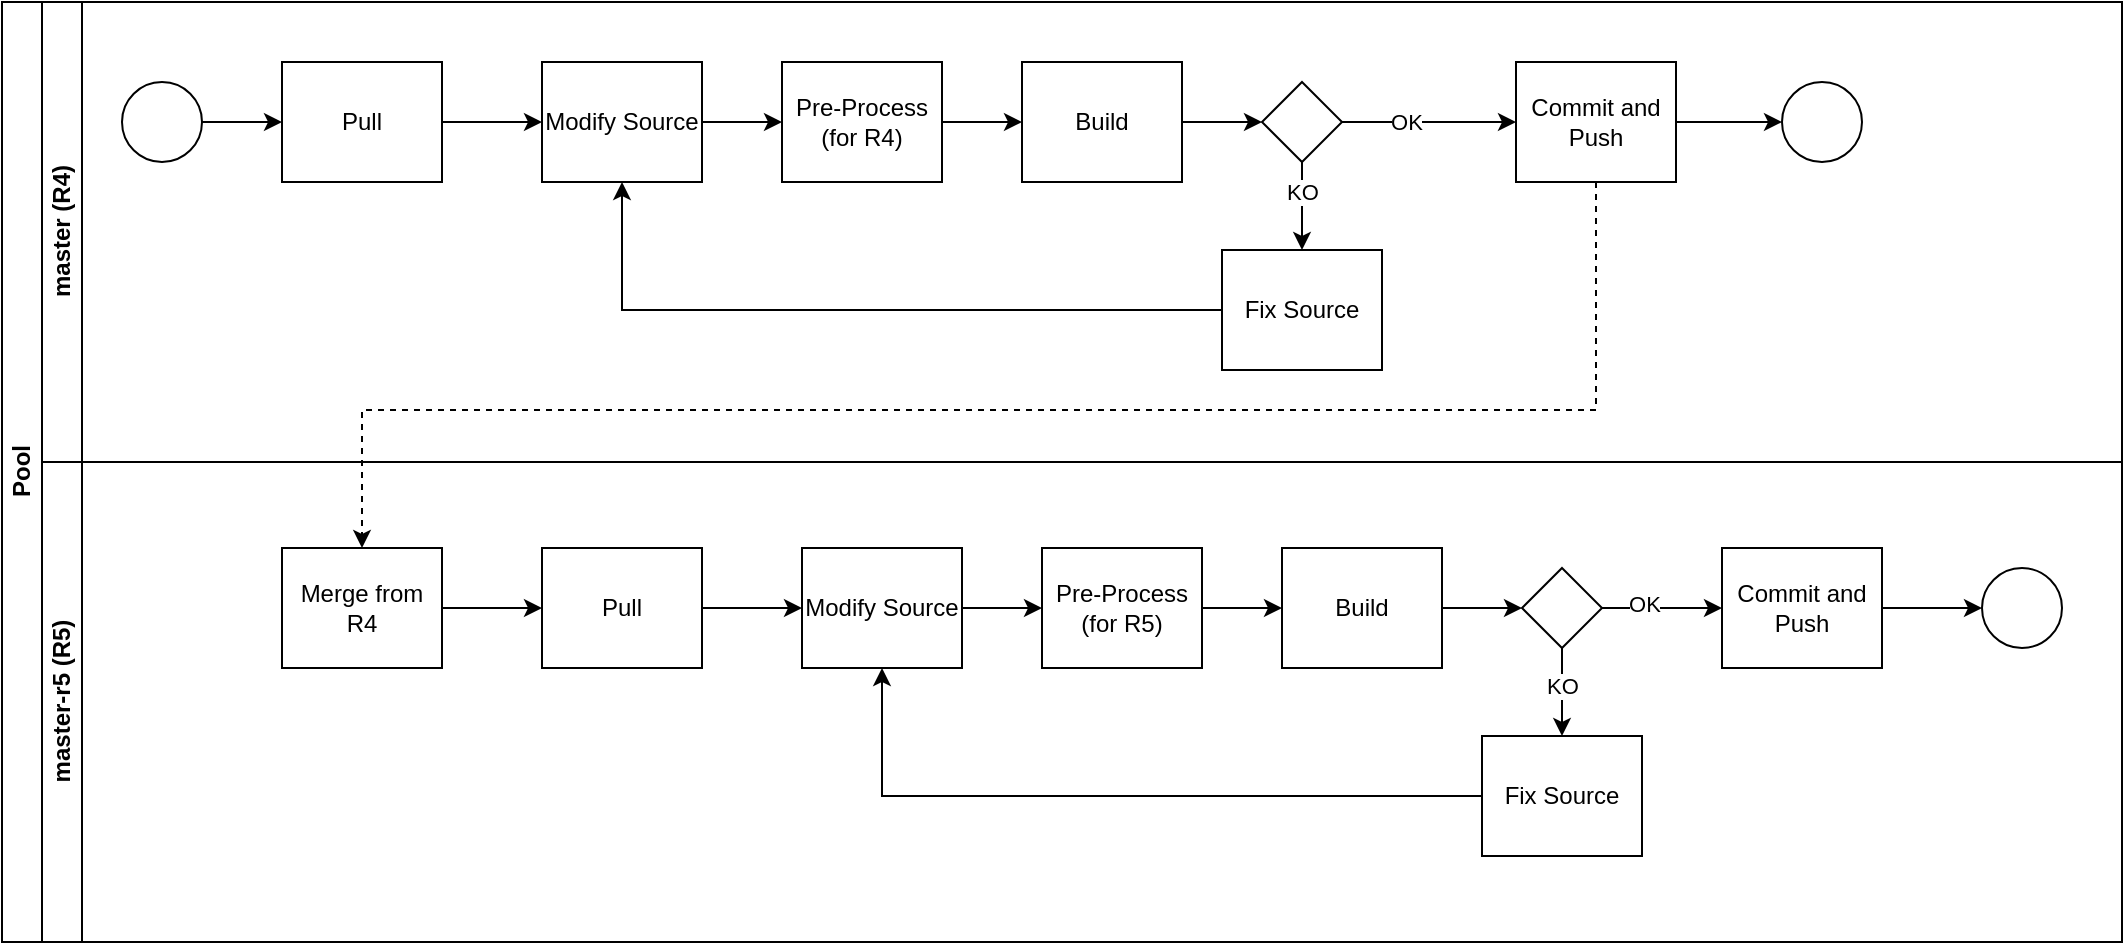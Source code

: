 <mxfile version="25.0.3">
  <diagram id="prtHgNgQTEPvFCAcTncT" name="Page-1">
    <mxGraphModel dx="2074" dy="1098" grid="1" gridSize="10" guides="1" tooltips="1" connect="1" arrows="1" fold="1" page="1" pageScale="1" pageWidth="827" pageHeight="1169" math="0" shadow="0">
      <root>
        <mxCell id="0" />
        <mxCell id="1" parent="0" />
        <mxCell id="dNxyNK7c78bLwvsdeMH5-19" value="Pool" style="swimlane;html=1;childLayout=stackLayout;resizeParent=1;resizeParentMax=0;horizontal=0;startSize=20;horizontalStack=0;" parent="1" vertex="1">
          <mxGeometry x="120" y="116" width="1060" height="470" as="geometry" />
        </mxCell>
        <mxCell id="dNxyNK7c78bLwvsdeMH5-20" value="master (R4)" style="swimlane;html=1;startSize=20;horizontal=0;" parent="dNxyNK7c78bLwvsdeMH5-19" vertex="1">
          <mxGeometry x="20" width="1040" height="230" as="geometry" />
        </mxCell>
        <mxCell id="JO76yRx2_LEAyGyFghfK-22" value="" style="edgeStyle=orthogonalEdgeStyle;rounded=0;orthogonalLoop=1;jettySize=auto;html=1;" edge="1" parent="dNxyNK7c78bLwvsdeMH5-20" source="dNxyNK7c78bLwvsdeMH5-23" target="JO76yRx2_LEAyGyFghfK-21">
          <mxGeometry relative="1" as="geometry" />
        </mxCell>
        <mxCell id="dNxyNK7c78bLwvsdeMH5-23" value="" style="ellipse;whiteSpace=wrap;html=1;" parent="dNxyNK7c78bLwvsdeMH5-20" vertex="1">
          <mxGeometry x="40" y="40" width="40" height="40" as="geometry" />
        </mxCell>
        <mxCell id="JO76yRx2_LEAyGyFghfK-2" style="edgeStyle=orthogonalEdgeStyle;rounded=0;orthogonalLoop=1;jettySize=auto;html=1;exitX=1;exitY=0.5;exitDx=0;exitDy=0;entryX=0;entryY=0.5;entryDx=0;entryDy=0;" edge="1" parent="dNxyNK7c78bLwvsdeMH5-20" source="dNxyNK7c78bLwvsdeMH5-24" target="dNxyNK7c78bLwvsdeMH5-30">
          <mxGeometry relative="1" as="geometry" />
        </mxCell>
        <mxCell id="dNxyNK7c78bLwvsdeMH5-24" value="Modify Source" style="rounded=0;whiteSpace=wrap;html=1;fontFamily=Helvetica;fontSize=12;fontColor=#000000;align=center;" parent="dNxyNK7c78bLwvsdeMH5-20" vertex="1">
          <mxGeometry x="250" y="30" width="80" height="60" as="geometry" />
        </mxCell>
        <mxCell id="JO76yRx2_LEAyGyFghfK-24" value="" style="edgeStyle=orthogonalEdgeStyle;rounded=0;orthogonalLoop=1;jettySize=auto;html=1;" edge="1" parent="dNxyNK7c78bLwvsdeMH5-20" source="dNxyNK7c78bLwvsdeMH5-30" target="JO76yRx2_LEAyGyFghfK-16">
          <mxGeometry relative="1" as="geometry" />
        </mxCell>
        <mxCell id="dNxyNK7c78bLwvsdeMH5-30" value="Pre-Process (for R4)" style="rounded=0;whiteSpace=wrap;html=1;fontFamily=Helvetica;fontSize=12;fontColor=#000000;align=center;" parent="dNxyNK7c78bLwvsdeMH5-20" vertex="1">
          <mxGeometry x="370" y="30" width="80" height="60" as="geometry" />
        </mxCell>
        <mxCell id="JO76yRx2_LEAyGyFghfK-28" value="" style="edgeStyle=orthogonalEdgeStyle;rounded=0;orthogonalLoop=1;jettySize=auto;html=1;" edge="1" parent="dNxyNK7c78bLwvsdeMH5-20" source="JO76yRx2_LEAyGyFghfK-4" target="dNxyNK7c78bLwvsdeMH5-32">
          <mxGeometry relative="1" as="geometry" />
        </mxCell>
        <mxCell id="JO76yRx2_LEAyGyFghfK-4" value="Commit and Push" style="rounded=0;whiteSpace=wrap;html=1;fontFamily=Helvetica;fontSize=12;fontColor=#000000;align=center;" vertex="1" parent="dNxyNK7c78bLwvsdeMH5-20">
          <mxGeometry x="737" y="30" width="80" height="60" as="geometry" />
        </mxCell>
        <mxCell id="JO76yRx2_LEAyGyFghfK-20" value="" style="edgeStyle=orthogonalEdgeStyle;rounded=0;orthogonalLoop=1;jettySize=auto;html=1;" edge="1" parent="dNxyNK7c78bLwvsdeMH5-20" source="dNxyNK7c78bLwvsdeMH5-28" target="JO76yRx2_LEAyGyFghfK-17">
          <mxGeometry relative="1" as="geometry" />
        </mxCell>
        <mxCell id="JO76yRx2_LEAyGyFghfK-51" value="KO" style="edgeLabel;html=1;align=center;verticalAlign=middle;resizable=0;points=[];" vertex="1" connectable="0" parent="JO76yRx2_LEAyGyFghfK-20">
          <mxGeometry x="-0.333" relative="1" as="geometry">
            <mxPoint as="offset" />
          </mxGeometry>
        </mxCell>
        <mxCell id="JO76yRx2_LEAyGyFghfK-26" value="" style="edgeStyle=orthogonalEdgeStyle;rounded=0;orthogonalLoop=1;jettySize=auto;html=1;" edge="1" parent="dNxyNK7c78bLwvsdeMH5-20" source="dNxyNK7c78bLwvsdeMH5-28" target="JO76yRx2_LEAyGyFghfK-4">
          <mxGeometry relative="1" as="geometry" />
        </mxCell>
        <mxCell id="JO76yRx2_LEAyGyFghfK-50" value="OK" style="edgeLabel;html=1;align=center;verticalAlign=middle;resizable=0;points=[];" vertex="1" connectable="0" parent="JO76yRx2_LEAyGyFghfK-26">
          <mxGeometry x="-0.272" relative="1" as="geometry">
            <mxPoint as="offset" />
          </mxGeometry>
        </mxCell>
        <mxCell id="dNxyNK7c78bLwvsdeMH5-28" value="" style="rhombus;whiteSpace=wrap;html=1;fontFamily=Helvetica;fontSize=12;fontColor=#000000;align=center;" parent="dNxyNK7c78bLwvsdeMH5-20" vertex="1">
          <mxGeometry x="610" y="40" width="40" height="40" as="geometry" />
        </mxCell>
        <mxCell id="JO76yRx2_LEAyGyFghfK-9" style="edgeStyle=orthogonalEdgeStyle;rounded=0;orthogonalLoop=1;jettySize=auto;html=1;exitX=0.5;exitY=1;exitDx=0;exitDy=0;" edge="1" parent="dNxyNK7c78bLwvsdeMH5-20" source="dNxyNK7c78bLwvsdeMH5-28" target="dNxyNK7c78bLwvsdeMH5-28">
          <mxGeometry relative="1" as="geometry" />
        </mxCell>
        <mxCell id="JO76yRx2_LEAyGyFghfK-19" style="edgeStyle=orthogonalEdgeStyle;rounded=0;orthogonalLoop=1;jettySize=auto;html=1;entryX=0.5;entryY=1;entryDx=0;entryDy=0;" edge="1" parent="dNxyNK7c78bLwvsdeMH5-20" source="JO76yRx2_LEAyGyFghfK-17" target="dNxyNK7c78bLwvsdeMH5-24">
          <mxGeometry relative="1" as="geometry" />
        </mxCell>
        <mxCell id="JO76yRx2_LEAyGyFghfK-17" value="Fix Source" style="rounded=0;whiteSpace=wrap;html=1;fontFamily=Helvetica;fontSize=12;fontColor=#000000;align=center;" vertex="1" parent="dNxyNK7c78bLwvsdeMH5-20">
          <mxGeometry x="590" y="124" width="80" height="60" as="geometry" />
        </mxCell>
        <mxCell id="JO76yRx2_LEAyGyFghfK-25" value="" style="edgeStyle=orthogonalEdgeStyle;rounded=0;orthogonalLoop=1;jettySize=auto;html=1;" edge="1" parent="dNxyNK7c78bLwvsdeMH5-20" source="JO76yRx2_LEAyGyFghfK-16" target="dNxyNK7c78bLwvsdeMH5-28">
          <mxGeometry relative="1" as="geometry" />
        </mxCell>
        <mxCell id="JO76yRx2_LEAyGyFghfK-16" value="Build" style="rounded=0;whiteSpace=wrap;html=1;fontFamily=Helvetica;fontSize=12;fontColor=#000000;align=center;" vertex="1" parent="dNxyNK7c78bLwvsdeMH5-20">
          <mxGeometry x="490" y="30" width="80" height="60" as="geometry" />
        </mxCell>
        <mxCell id="JO76yRx2_LEAyGyFghfK-23" value="" style="edgeStyle=orthogonalEdgeStyle;rounded=0;orthogonalLoop=1;jettySize=auto;html=1;" edge="1" parent="dNxyNK7c78bLwvsdeMH5-20" source="JO76yRx2_LEAyGyFghfK-21" target="dNxyNK7c78bLwvsdeMH5-24">
          <mxGeometry relative="1" as="geometry" />
        </mxCell>
        <mxCell id="JO76yRx2_LEAyGyFghfK-21" value="Pull" style="rounded=0;whiteSpace=wrap;html=1;fontFamily=Helvetica;fontSize=12;fontColor=#000000;align=center;" vertex="1" parent="dNxyNK7c78bLwvsdeMH5-20">
          <mxGeometry x="120" y="30" width="80" height="60" as="geometry" />
        </mxCell>
        <mxCell id="dNxyNK7c78bLwvsdeMH5-32" value="" style="ellipse;whiteSpace=wrap;html=1;" parent="dNxyNK7c78bLwvsdeMH5-20" vertex="1">
          <mxGeometry x="870" y="40" width="40" height="40" as="geometry" />
        </mxCell>
        <mxCell id="dNxyNK7c78bLwvsdeMH5-21" value="master-r5 (R5)" style="swimlane;html=1;startSize=20;horizontal=0;" parent="dNxyNK7c78bLwvsdeMH5-19" vertex="1">
          <mxGeometry x="20" y="230" width="1040" height="240" as="geometry" />
        </mxCell>
        <mxCell id="JO76yRx2_LEAyGyFghfK-29" style="edgeStyle=orthogonalEdgeStyle;rounded=0;orthogonalLoop=1;jettySize=auto;html=1;exitX=1;exitY=0.5;exitDx=0;exitDy=0;entryX=0;entryY=0.5;entryDx=0;entryDy=0;" edge="1" parent="dNxyNK7c78bLwvsdeMH5-21" source="JO76yRx2_LEAyGyFghfK-30" target="JO76yRx2_LEAyGyFghfK-32">
          <mxGeometry relative="1" as="geometry" />
        </mxCell>
        <mxCell id="JO76yRx2_LEAyGyFghfK-30" value="Modify Source" style="rounded=0;whiteSpace=wrap;html=1;fontFamily=Helvetica;fontSize=12;fontColor=#000000;align=center;" vertex="1" parent="dNxyNK7c78bLwvsdeMH5-21">
          <mxGeometry x="380" y="43" width="80" height="60" as="geometry" />
        </mxCell>
        <mxCell id="JO76yRx2_LEAyGyFghfK-31" value="" style="edgeStyle=orthogonalEdgeStyle;rounded=0;orthogonalLoop=1;jettySize=auto;html=1;" edge="1" parent="dNxyNK7c78bLwvsdeMH5-21" source="JO76yRx2_LEAyGyFghfK-32" target="JO76yRx2_LEAyGyFghfK-42">
          <mxGeometry relative="1" as="geometry" />
        </mxCell>
        <mxCell id="JO76yRx2_LEAyGyFghfK-32" value="Pre-Process (for R5)" style="rounded=0;whiteSpace=wrap;html=1;fontFamily=Helvetica;fontSize=12;fontColor=#000000;align=center;" vertex="1" parent="dNxyNK7c78bLwvsdeMH5-21">
          <mxGeometry x="500" y="43" width="80" height="60" as="geometry" />
        </mxCell>
        <mxCell id="JO76yRx2_LEAyGyFghfK-33" value="" style="edgeStyle=orthogonalEdgeStyle;rounded=0;orthogonalLoop=1;jettySize=auto;html=1;" edge="1" parent="dNxyNK7c78bLwvsdeMH5-21" source="JO76yRx2_LEAyGyFghfK-34" target="JO76yRx2_LEAyGyFghfK-45">
          <mxGeometry relative="1" as="geometry" />
        </mxCell>
        <mxCell id="JO76yRx2_LEAyGyFghfK-34" value="Commit and Push" style="rounded=0;whiteSpace=wrap;html=1;fontFamily=Helvetica;fontSize=12;fontColor=#000000;align=center;" vertex="1" parent="dNxyNK7c78bLwvsdeMH5-21">
          <mxGeometry x="840" y="43" width="80" height="60" as="geometry" />
        </mxCell>
        <mxCell id="JO76yRx2_LEAyGyFghfK-35" value="" style="edgeStyle=orthogonalEdgeStyle;rounded=0;orthogonalLoop=1;jettySize=auto;html=1;" edge="1" parent="dNxyNK7c78bLwvsdeMH5-21" source="JO76yRx2_LEAyGyFghfK-37" target="JO76yRx2_LEAyGyFghfK-40">
          <mxGeometry relative="1" as="geometry" />
        </mxCell>
        <mxCell id="JO76yRx2_LEAyGyFghfK-53" value="KO" style="edgeLabel;html=1;align=center;verticalAlign=middle;resizable=0;points=[];" vertex="1" connectable="0" parent="JO76yRx2_LEAyGyFghfK-35">
          <mxGeometry x="-0.151" relative="1" as="geometry">
            <mxPoint as="offset" />
          </mxGeometry>
        </mxCell>
        <mxCell id="JO76yRx2_LEAyGyFghfK-36" value="" style="edgeStyle=orthogonalEdgeStyle;rounded=0;orthogonalLoop=1;jettySize=auto;html=1;" edge="1" parent="dNxyNK7c78bLwvsdeMH5-21" source="JO76yRx2_LEAyGyFghfK-37" target="JO76yRx2_LEAyGyFghfK-34">
          <mxGeometry relative="1" as="geometry" />
        </mxCell>
        <mxCell id="JO76yRx2_LEAyGyFghfK-52" value="OK" style="edgeLabel;html=1;align=center;verticalAlign=middle;resizable=0;points=[];" vertex="1" connectable="0" parent="JO76yRx2_LEAyGyFghfK-36">
          <mxGeometry x="-0.311" y="2" relative="1" as="geometry">
            <mxPoint as="offset" />
          </mxGeometry>
        </mxCell>
        <mxCell id="JO76yRx2_LEAyGyFghfK-37" value="" style="rhombus;whiteSpace=wrap;html=1;fontFamily=Helvetica;fontSize=12;fontColor=#000000;align=center;" vertex="1" parent="dNxyNK7c78bLwvsdeMH5-21">
          <mxGeometry x="740" y="53" width="40" height="40" as="geometry" />
        </mxCell>
        <mxCell id="JO76yRx2_LEAyGyFghfK-38" style="edgeStyle=orthogonalEdgeStyle;rounded=0;orthogonalLoop=1;jettySize=auto;html=1;exitX=0.5;exitY=1;exitDx=0;exitDy=0;" edge="1" parent="dNxyNK7c78bLwvsdeMH5-21" source="JO76yRx2_LEAyGyFghfK-37" target="JO76yRx2_LEAyGyFghfK-37">
          <mxGeometry relative="1" as="geometry" />
        </mxCell>
        <mxCell id="JO76yRx2_LEAyGyFghfK-39" style="edgeStyle=orthogonalEdgeStyle;rounded=0;orthogonalLoop=1;jettySize=auto;html=1;entryX=0.5;entryY=1;entryDx=0;entryDy=0;" edge="1" parent="dNxyNK7c78bLwvsdeMH5-21" source="JO76yRx2_LEAyGyFghfK-40" target="JO76yRx2_LEAyGyFghfK-30">
          <mxGeometry relative="1" as="geometry" />
        </mxCell>
        <mxCell id="JO76yRx2_LEAyGyFghfK-40" value="Fix Source" style="rounded=0;whiteSpace=wrap;html=1;fontFamily=Helvetica;fontSize=12;fontColor=#000000;align=center;" vertex="1" parent="dNxyNK7c78bLwvsdeMH5-21">
          <mxGeometry x="720" y="137" width="80" height="60" as="geometry" />
        </mxCell>
        <mxCell id="JO76yRx2_LEAyGyFghfK-41" value="" style="edgeStyle=orthogonalEdgeStyle;rounded=0;orthogonalLoop=1;jettySize=auto;html=1;" edge="1" parent="dNxyNK7c78bLwvsdeMH5-21" source="JO76yRx2_LEAyGyFghfK-42" target="JO76yRx2_LEAyGyFghfK-37">
          <mxGeometry relative="1" as="geometry" />
        </mxCell>
        <mxCell id="JO76yRx2_LEAyGyFghfK-42" value="Build" style="rounded=0;whiteSpace=wrap;html=1;fontFamily=Helvetica;fontSize=12;fontColor=#000000;align=center;" vertex="1" parent="dNxyNK7c78bLwvsdeMH5-21">
          <mxGeometry x="620" y="43" width="80" height="60" as="geometry" />
        </mxCell>
        <mxCell id="JO76yRx2_LEAyGyFghfK-43" value="" style="edgeStyle=orthogonalEdgeStyle;rounded=0;orthogonalLoop=1;jettySize=auto;html=1;" edge="1" parent="dNxyNK7c78bLwvsdeMH5-21" source="JO76yRx2_LEAyGyFghfK-44" target="JO76yRx2_LEAyGyFghfK-30">
          <mxGeometry relative="1" as="geometry" />
        </mxCell>
        <mxCell id="JO76yRx2_LEAyGyFghfK-44" value="Pull" style="rounded=0;whiteSpace=wrap;html=1;fontFamily=Helvetica;fontSize=12;fontColor=#000000;align=center;" vertex="1" parent="dNxyNK7c78bLwvsdeMH5-21">
          <mxGeometry x="250" y="43" width="80" height="60" as="geometry" />
        </mxCell>
        <mxCell id="JO76yRx2_LEAyGyFghfK-45" value="" style="ellipse;whiteSpace=wrap;html=1;" vertex="1" parent="dNxyNK7c78bLwvsdeMH5-21">
          <mxGeometry x="970" y="53" width="40" height="40" as="geometry" />
        </mxCell>
        <mxCell id="JO76yRx2_LEAyGyFghfK-49" value="" style="edgeStyle=orthogonalEdgeStyle;rounded=0;orthogonalLoop=1;jettySize=auto;html=1;" edge="1" parent="dNxyNK7c78bLwvsdeMH5-21" source="JO76yRx2_LEAyGyFghfK-46" target="JO76yRx2_LEAyGyFghfK-44">
          <mxGeometry relative="1" as="geometry" />
        </mxCell>
        <mxCell id="JO76yRx2_LEAyGyFghfK-46" value="Merge from R4" style="rounded=0;whiteSpace=wrap;html=1;fontFamily=Helvetica;fontSize=12;fontColor=#000000;align=center;" vertex="1" parent="dNxyNK7c78bLwvsdeMH5-21">
          <mxGeometry x="120" y="43" width="80" height="60" as="geometry" />
        </mxCell>
        <mxCell id="JO76yRx2_LEAyGyFghfK-48" style="edgeStyle=orthogonalEdgeStyle;rounded=0;orthogonalLoop=1;jettySize=auto;html=1;dashed=1;" edge="1" parent="dNxyNK7c78bLwvsdeMH5-19" source="JO76yRx2_LEAyGyFghfK-4" target="JO76yRx2_LEAyGyFghfK-46">
          <mxGeometry relative="1" as="geometry">
            <Array as="points">
              <mxPoint x="797" y="204" />
              <mxPoint x="180" y="204" />
            </Array>
          </mxGeometry>
        </mxCell>
      </root>
    </mxGraphModel>
  </diagram>
</mxfile>
